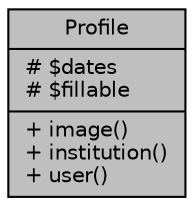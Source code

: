 digraph "Profile"
{
 // LATEX_PDF_SIZE
  bgcolor="transparent";
  edge [fontname="Helvetica",fontsize="10",labelfontname="Helvetica",labelfontsize="10"];
  node [fontname="Helvetica",fontsize="10",shape=record];
  Node1 [label="{Profile\n|# $dates\l# $fillable\l|+ image()\l+ institution()\l+ user()\l}",height=0.2,width=0.4,color="black", fillcolor="grey75", style="filled", fontcolor="black",tooltip="Datos de Perfiles de usuario."];
}
